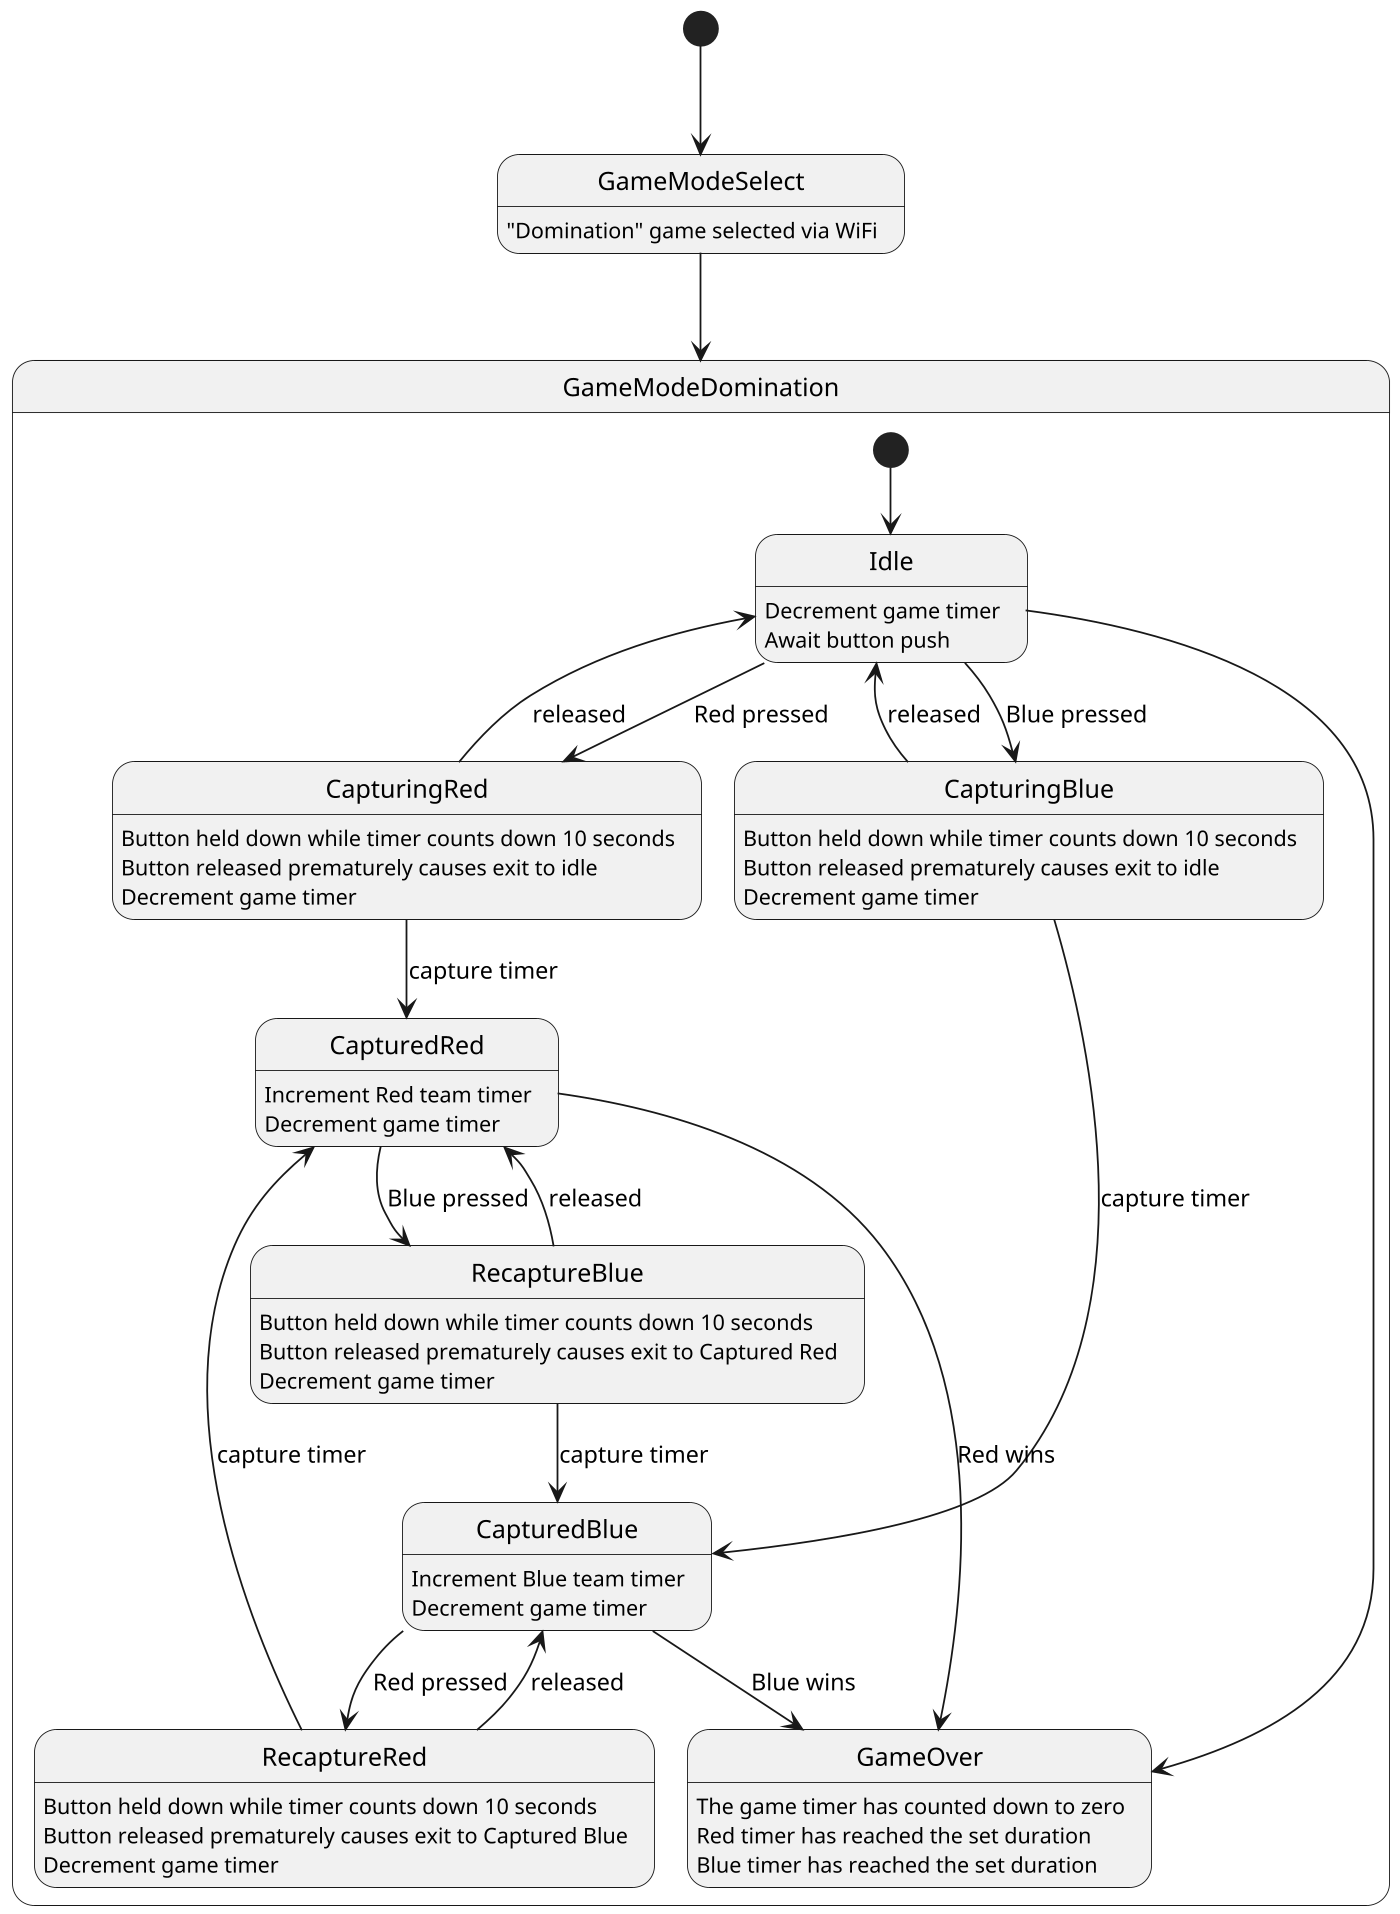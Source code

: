 @startuml
scale 1400 width
[*] --> GameModeSelect
GameModeSelect : "Domination" game selected via WiFi
GameModeSelect --> GameModeDomination

state GameModeDomination {
  [*] --> Idle
  Idle : Decrement game timer
  Idle : Await button push

  Idle --> CapturingRed : Red pressed
  CapturingRed : Button held down while timer counts down 10 seconds
  CapturingRed : Button released prematurely causes exit to idle
  CapturingRed : Decrement game timer
  CapturingRed --> Idle : released
  CapturingRed --> CapturedRed : capture timer
  CapturedRed : Increment Red team timer
  CapturedRed : Decrement game timer
  CapturedRed --> RecaptureBlue : Blue pressed
  RecaptureBlue --> CapturedRed : released
  RecaptureBlue --> CapturedBlue : capture timer
  RecaptureBlue : Button held down while timer counts down 10 seconds
  RecaptureBlue : Button released prematurely causes exit to Captured Red
  RecaptureBlue : Decrement game timer


  Idle --> CapturingBlue : Blue pressed
  CapturingBlue : Button held down while timer counts down 10 seconds
  CapturingBlue : Button released prematurely causes exit to idle
  CapturingBlue : Decrement game timer
  CapturingBlue  --> Idle : released
  CapturingBlue --> CapturedBlue : capture timer
  CapturedBlue : Increment Blue team timer
  CapturedBlue : Decrement game timer
  CapturedBlue --> RecaptureRed : Red pressed
  RecaptureRed --> CapturedBlue : released
  RecaptureRed --> CapturedRed : capture timer
  RecaptureRed : Button held down while timer counts down 10 seconds
  RecaptureRed : Button released prematurely causes exit to Captured Blue
  RecaptureRed : Decrement game timer

  GameOver : The game timer has counted down to zero
  GameOver : Red timer has reached the set duration
  GameOver : Blue timer has reached the set duration
  CapturedBlue --> GameOver : Blue wins
  CapturedRed --> GameOver : Red wins
  Idle --> GameOver
}
@enduml